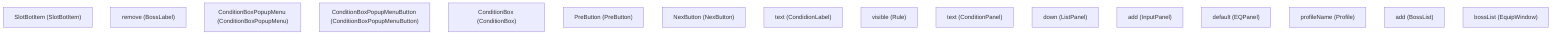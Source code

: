 graph TD
    W0["SlotBotItem (SlotBotItem)"]
    W1["remove (BossLabel)"]
    W2["ConditionBoxPopupMenu (ConditionBoxPopupMenu)"]
    W3["ConditionBoxPopupMenuButton (ConditionBoxPopupMenuButton)"]
    W4["ConditionBox (ConditionBox)"]
    W5["PreButton (PreButton)"]
    W6["NexButton (NexButton)"]
    W7["text (CondidionLabel)"]
    W8["visible (Rule)"]
    W9["text (ConditionPanel)"]
    W10["down (ListPanel)"]
    W11["add (InputPanel)"]
    W12["default (EQPanel)"]
    W13["profileName (Profile)"]
    W14["add (BossList)"]
    W15["bossList (EquipWindow)"]